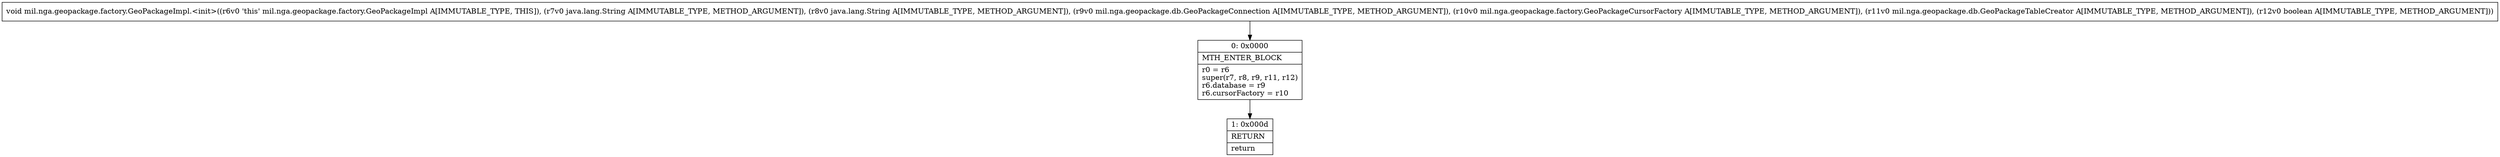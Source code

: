 digraph "CFG formil.nga.geopackage.factory.GeoPackageImpl.\<init\>(Ljava\/lang\/String;Ljava\/lang\/String;Lmil\/nga\/geopackage\/db\/GeoPackageConnection;Lmil\/nga\/geopackage\/factory\/GeoPackageCursorFactory;Lmil\/nga\/geopackage\/db\/GeoPackageTableCreator;Z)V" {
Node_0 [shape=record,label="{0\:\ 0x0000|MTH_ENTER_BLOCK\l|r0 = r6\lsuper(r7, r8, r9, r11, r12)\lr6.database = r9\lr6.cursorFactory = r10\l}"];
Node_1 [shape=record,label="{1\:\ 0x000d|RETURN\l|return\l}"];
MethodNode[shape=record,label="{void mil.nga.geopackage.factory.GeoPackageImpl.\<init\>((r6v0 'this' mil.nga.geopackage.factory.GeoPackageImpl A[IMMUTABLE_TYPE, THIS]), (r7v0 java.lang.String A[IMMUTABLE_TYPE, METHOD_ARGUMENT]), (r8v0 java.lang.String A[IMMUTABLE_TYPE, METHOD_ARGUMENT]), (r9v0 mil.nga.geopackage.db.GeoPackageConnection A[IMMUTABLE_TYPE, METHOD_ARGUMENT]), (r10v0 mil.nga.geopackage.factory.GeoPackageCursorFactory A[IMMUTABLE_TYPE, METHOD_ARGUMENT]), (r11v0 mil.nga.geopackage.db.GeoPackageTableCreator A[IMMUTABLE_TYPE, METHOD_ARGUMENT]), (r12v0 boolean A[IMMUTABLE_TYPE, METHOD_ARGUMENT])) }"];
MethodNode -> Node_0;
Node_0 -> Node_1;
}


